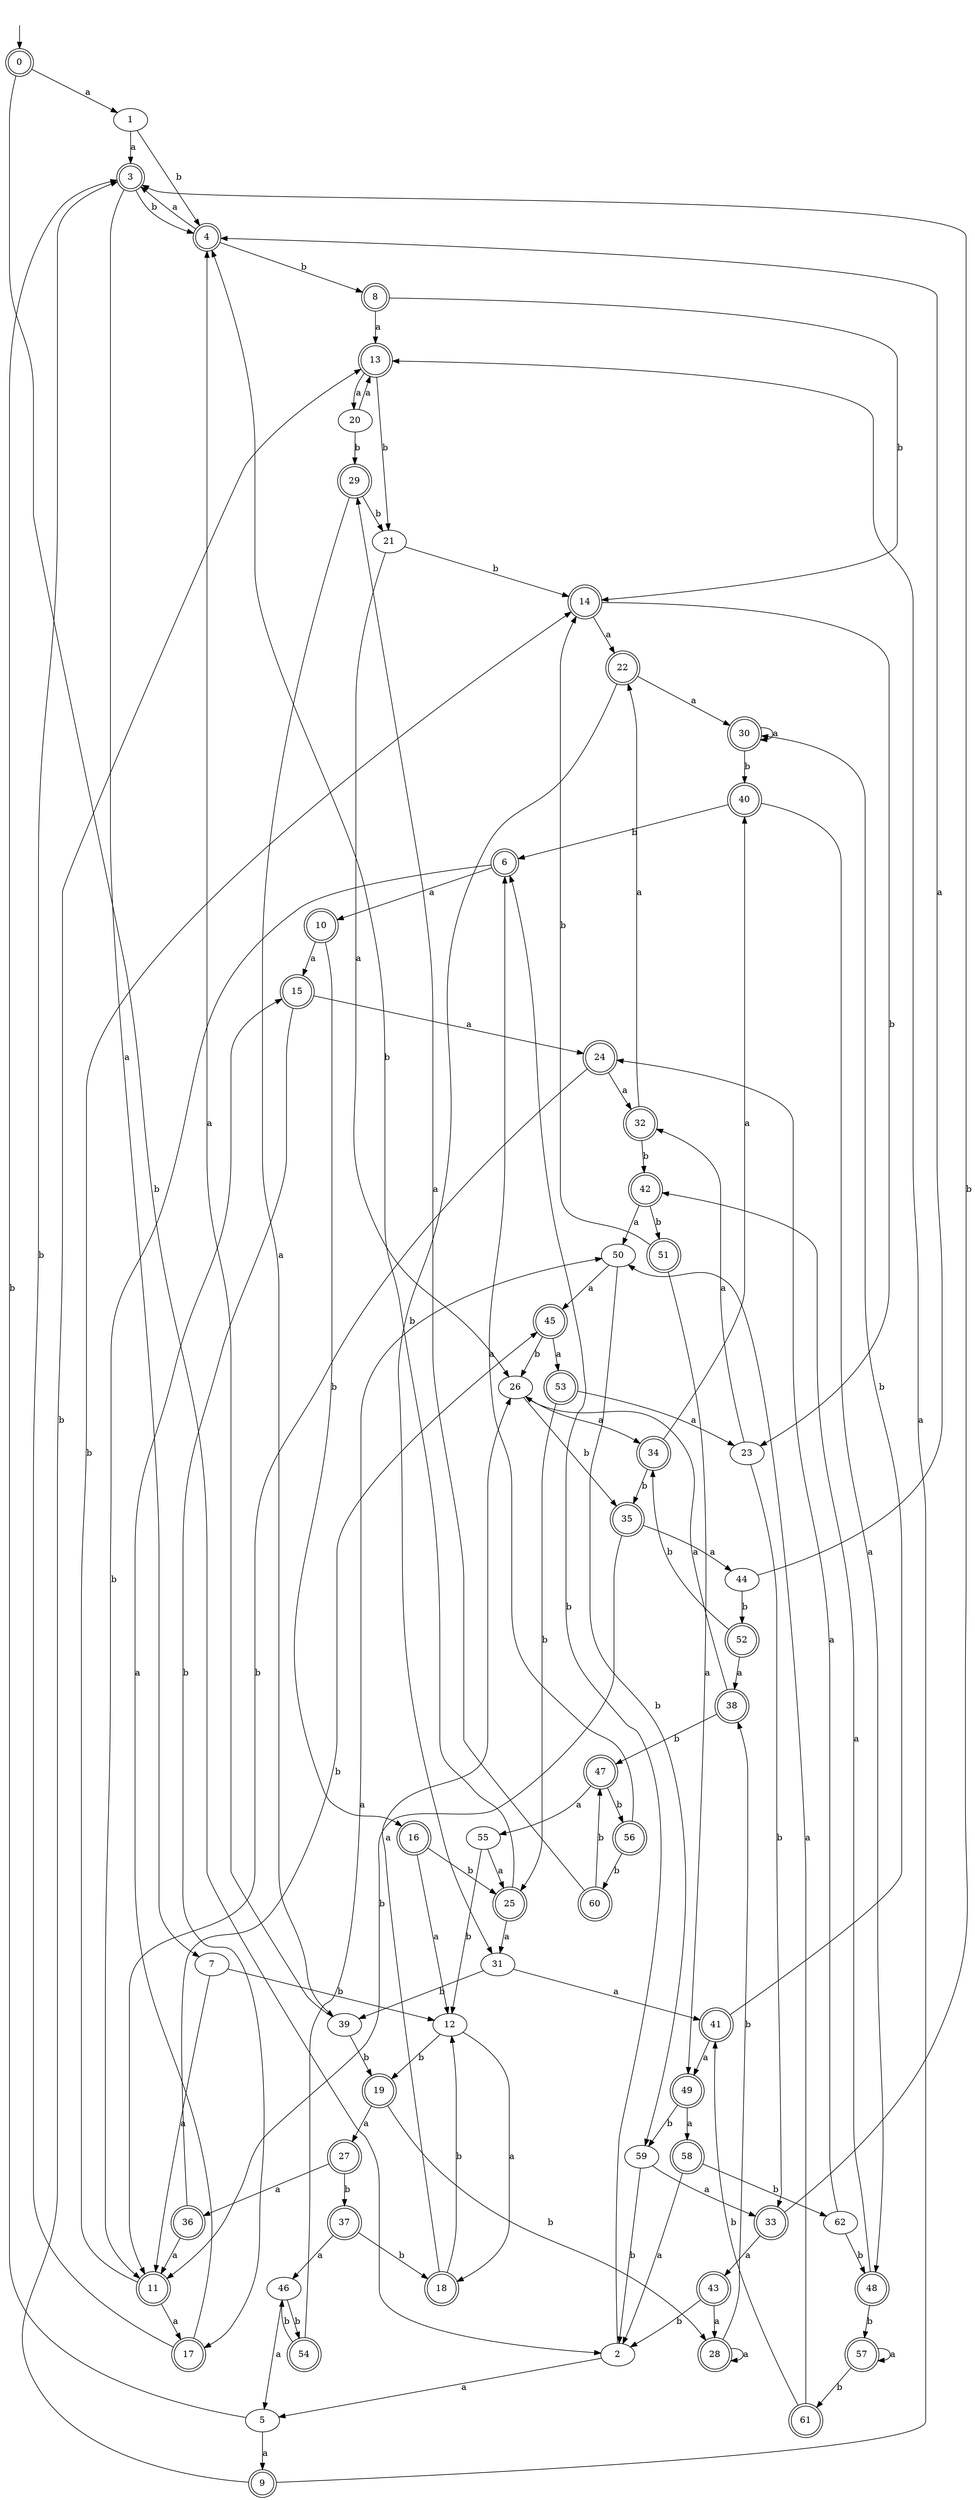 digraph RandomDFA {
  __start0 [label="", shape=none];
  __start0 -> 0 [label=""];
  0 [shape=circle] [shape=doublecircle]
  0 -> 1 [label="a"]
  0 -> 2 [label="b"]
  1
  1 -> 3 [label="a"]
  1 -> 4 [label="b"]
  2
  2 -> 5 [label="a"]
  2 -> 6 [label="b"]
  3 [shape=doublecircle]
  3 -> 7 [label="a"]
  3 -> 4 [label="b"]
  4 [shape=doublecircle]
  4 -> 3 [label="a"]
  4 -> 8 [label="b"]
  5
  5 -> 9 [label="a"]
  5 -> 3 [label="b"]
  6 [shape=doublecircle]
  6 -> 10 [label="a"]
  6 -> 11 [label="b"]
  7
  7 -> 11 [label="a"]
  7 -> 12 [label="b"]
  8 [shape=doublecircle]
  8 -> 13 [label="a"]
  8 -> 14 [label="b"]
  9 [shape=doublecircle]
  9 -> 13 [label="a"]
  9 -> 13 [label="b"]
  10 [shape=doublecircle]
  10 -> 15 [label="a"]
  10 -> 16 [label="b"]
  11 [shape=doublecircle]
  11 -> 17 [label="a"]
  11 -> 14 [label="b"]
  12
  12 -> 18 [label="a"]
  12 -> 19 [label="b"]
  13 [shape=doublecircle]
  13 -> 20 [label="a"]
  13 -> 21 [label="b"]
  14 [shape=doublecircle]
  14 -> 22 [label="a"]
  14 -> 23 [label="b"]
  15 [shape=doublecircle]
  15 -> 24 [label="a"]
  15 -> 17 [label="b"]
  16 [shape=doublecircle]
  16 -> 12 [label="a"]
  16 -> 25 [label="b"]
  17 [shape=doublecircle]
  17 -> 15 [label="a"]
  17 -> 3 [label="b"]
  18 [shape=doublecircle]
  18 -> 26 [label="a"]
  18 -> 12 [label="b"]
  19 [shape=doublecircle]
  19 -> 27 [label="a"]
  19 -> 28 [label="b"]
  20
  20 -> 13 [label="a"]
  20 -> 29 [label="b"]
  21
  21 -> 26 [label="a"]
  21 -> 14 [label="b"]
  22 [shape=doublecircle]
  22 -> 30 [label="a"]
  22 -> 31 [label="b"]
  23
  23 -> 32 [label="a"]
  23 -> 33 [label="b"]
  24 [shape=doublecircle]
  24 -> 32 [label="a"]
  24 -> 11 [label="b"]
  25 [shape=doublecircle]
  25 -> 31 [label="a"]
  25 -> 4 [label="b"]
  26
  26 -> 34 [label="a"]
  26 -> 35 [label="b"]
  27 [shape=doublecircle]
  27 -> 36 [label="a"]
  27 -> 37 [label="b"]
  28 [shape=doublecircle]
  28 -> 28 [label="a"]
  28 -> 38 [label="b"]
  29 [shape=doublecircle]
  29 -> 39 [label="a"]
  29 -> 21 [label="b"]
  30 [shape=doublecircle]
  30 -> 30 [label="a"]
  30 -> 40 [label="b"]
  31
  31 -> 41 [label="a"]
  31 -> 39 [label="b"]
  32 [shape=doublecircle]
  32 -> 22 [label="a"]
  32 -> 42 [label="b"]
  33 [shape=doublecircle]
  33 -> 43 [label="a"]
  33 -> 3 [label="b"]
  34 [shape=doublecircle]
  34 -> 40 [label="a"]
  34 -> 35 [label="b"]
  35 [shape=doublecircle]
  35 -> 44 [label="a"]
  35 -> 11 [label="b"]
  36 [shape=doublecircle]
  36 -> 11 [label="a"]
  36 -> 45 [label="b"]
  37 [shape=doublecircle]
  37 -> 46 [label="a"]
  37 -> 18 [label="b"]
  38 [shape=doublecircle]
  38 -> 26 [label="a"]
  38 -> 47 [label="b"]
  39
  39 -> 4 [label="a"]
  39 -> 19 [label="b"]
  40 [shape=doublecircle]
  40 -> 48 [label="a"]
  40 -> 6 [label="b"]
  41 [shape=doublecircle]
  41 -> 49 [label="a"]
  41 -> 30 [label="b"]
  42 [shape=doublecircle]
  42 -> 50 [label="a"]
  42 -> 51 [label="b"]
  43 [shape=doublecircle]
  43 -> 28 [label="a"]
  43 -> 2 [label="b"]
  44
  44 -> 4 [label="a"]
  44 -> 52 [label="b"]
  45 [shape=doublecircle]
  45 -> 53 [label="a"]
  45 -> 26 [label="b"]
  46
  46 -> 5 [label="a"]
  46 -> 54 [label="b"]
  47 [shape=doublecircle]
  47 -> 55 [label="a"]
  47 -> 56 [label="b"]
  48 [shape=doublecircle]
  48 -> 42 [label="a"]
  48 -> 57 [label="b"]
  49 [shape=doublecircle]
  49 -> 58 [label="a"]
  49 -> 59 [label="b"]
  50
  50 -> 45 [label="a"]
  50 -> 59 [label="b"]
  51 [shape=doublecircle]
  51 -> 49 [label="a"]
  51 -> 14 [label="b"]
  52 [shape=doublecircle]
  52 -> 38 [label="a"]
  52 -> 34 [label="b"]
  53 [shape=doublecircle]
  53 -> 23 [label="a"]
  53 -> 25 [label="b"]
  54 [shape=doublecircle]
  54 -> 50 [label="a"]
  54 -> 46 [label="b"]
  55
  55 -> 25 [label="a"]
  55 -> 12 [label="b"]
  56 [shape=doublecircle]
  56 -> 6 [label="a"]
  56 -> 60 [label="b"]
  57 [shape=doublecircle]
  57 -> 57 [label="a"]
  57 -> 61 [label="b"]
  58 [shape=doublecircle]
  58 -> 2 [label="a"]
  58 -> 62 [label="b"]
  59
  59 -> 33 [label="a"]
  59 -> 2 [label="b"]
  60 [shape=doublecircle]
  60 -> 29 [label="a"]
  60 -> 47 [label="b"]
  61 [shape=doublecircle]
  61 -> 50 [label="a"]
  61 -> 41 [label="b"]
  62
  62 -> 24 [label="a"]
  62 -> 48 [label="b"]
}
